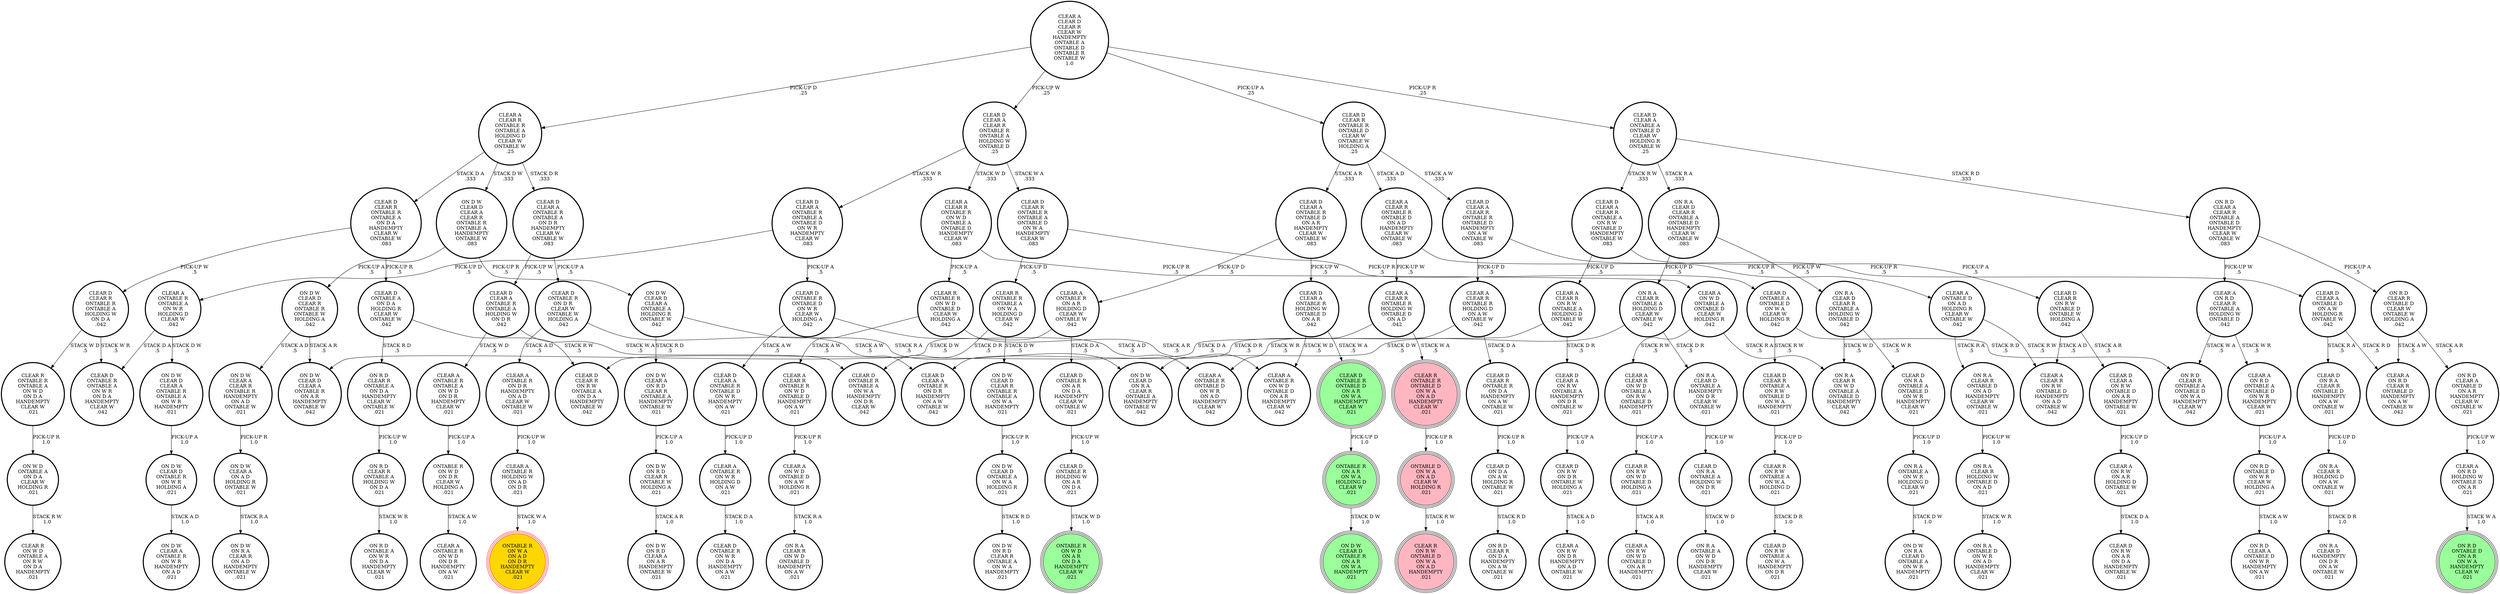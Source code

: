 digraph {
"CLEAR R\nONTABLE R\nONTABLE A\nON W D\nON D A\nHANDEMPTY\nCLEAR W\n.021\n" -> "ON W D\nONTABLE A\nON D A\nCLEAR W\nHOLDING R\n.021\n"[label="PICK-UP R\n1.0\n"];
"CLEAR D\nONTABLE A\nON D A\nHOLDING R\nCLEAR W\nONTABLE W\n.042\n" -> "CLEAR D\nCLEAR R\nON R W\nONTABLE A\nON D A\nHANDEMPTY\nONTABLE W\n.042\n"[label="STACK R W\n.5\n"];
"CLEAR D\nONTABLE A\nON D A\nHOLDING R\nCLEAR W\nONTABLE W\n.042\n" -> "ON R D\nCLEAR R\nONTABLE A\nON D A\nHANDEMPTY\nCLEAR W\nONTABLE W\n.021\n"[label="STACK R D\n.5\n"];
"CLEAR D\nCLEAR A\nONTABLE R\nONTABLE A\nONTABLE D\nON W R\nHANDEMPTY\nCLEAR W\n.083\n" -> "CLEAR A\nONTABLE R\nONTABLE A\nON W R\nHOLDING D\nCLEAR W\n.042\n"[label="PICK-UP D\n.5\n"];
"CLEAR D\nCLEAR A\nONTABLE R\nONTABLE A\nONTABLE D\nON W R\nHANDEMPTY\nCLEAR W\n.083\n" -> "CLEAR D\nONTABLE R\nONTABLE D\nON W R\nCLEAR W\nHOLDING A\n.042\n"[label="PICK-UP A\n.5\n"];
"ON D W\nCLEAR D\nCLEAR R\nONTABLE R\nONTABLE A\nON W A\nHANDEMPTY\n.021\n" -> "ON D W\nCLEAR D\nONTABLE A\nON W A\nHOLDING R\n.021\n"[label="PICK-UP R\n1.0\n"];
"CLEAR D\nONTABLE R\nONTABLE D\nON W R\nCLEAR W\nHOLDING A\n.042\n" -> "CLEAR D\nCLEAR A\nONTABLE R\nONTABLE D\nON W R\nHANDEMPTY\nON A W\n.021\n"[label="STACK A W\n.5\n"];
"CLEAR D\nONTABLE R\nONTABLE D\nON W R\nCLEAR W\nHOLDING A\n.042\n" -> "CLEAR A\nONTABLE R\nONTABLE D\nON W R\nON A D\nHANDEMPTY\nCLEAR W\n.042\n"[label="STACK A D\n.5\n"];
"CLEAR D\nCLEAR R\nONTABLE R\nONTABLE A\nHOLDING W\nON D A\n.042\n" -> "CLEAR R\nONTABLE R\nONTABLE A\nON W D\nON D A\nHANDEMPTY\nCLEAR W\n.021\n"[label="STACK W D\n.5\n"];
"CLEAR D\nCLEAR R\nONTABLE R\nONTABLE A\nHOLDING W\nON D A\n.042\n" -> "CLEAR D\nONTABLE R\nONTABLE A\nON W R\nON D A\nHANDEMPTY\nCLEAR W\n.042\n"[label="STACK W R\n.5\n"];
"ON R A\nCLEAR R\nONTABLE D\nON A D\nHANDEMPTY\nCLEAR W\nONTABLE W\n.021\n" -> "ON R A\nCLEAR R\nHOLDING W\nONTABLE D\nON A D\n.021\n"[label="PICK-UP W\n1.0\n"];
"CLEAR D\nCLEAR R\nON R W\nONTABLE D\nONTABLE W\nHOLDING A\n.042\n" -> "CLEAR D\nCLEAR A\nON R W\nONTABLE D\nON A R\nHANDEMPTY\nONTABLE W\n.021\n"[label="STACK A R\n.5\n"];
"CLEAR D\nCLEAR R\nON R W\nONTABLE D\nONTABLE W\nHOLDING A\n.042\n" -> "CLEAR A\nCLEAR R\nON R W\nONTABLE D\nHANDEMPTY\nON A D\nONTABLE W\n.042\n"[label="STACK A D\n.5\n"];
"CLEAR D\nON R A\nONTABLE A\nHOLDING W\nON D R\n.021\n" -> "ON R A\nONTABLE A\nON W D\nON D R\nHANDEMPTY\nCLEAR W\n.021\n"[label="STACK W D\n1.0\n"];
"CLEAR A\nON R W\nON A R\nHOLDING D\nONTABLE W\n.021\n" -> "CLEAR D\nON R W\nON A R\nON D A\nHANDEMPTY\nONTABLE W\n.021\n"[label="STACK D A\n1.0\n"];
"ON R D\nCLEAR A\nCLEAR R\nONTABLE A\nONTABLE D\nHANDEMPTY\nCLEAR W\nONTABLE W\n.083\n" -> "CLEAR A\nON R D\nCLEAR R\nONTABLE A\nHOLDING W\nONTABLE D\n.042\n"[label="PICK-UP W\n.5\n"];
"ON R D\nCLEAR A\nCLEAR R\nONTABLE A\nONTABLE D\nHANDEMPTY\nCLEAR W\nONTABLE W\n.083\n" -> "ON R D\nCLEAR R\nONTABLE D\nCLEAR W\nONTABLE W\nHOLDING A\n.042\n"[label="PICK-UP A\n.5\n"];
"ON D W\nCLEAR D\nONTABLE A\nON W A\nHOLDING R\n.021\n" -> "ON D W\nON R D\nCLEAR R\nONTABLE A\nON W A\nHANDEMPTY\n.021\n"[label="STACK R D\n1.0\n"];
"CLEAR D\nCLEAR A\nCLEAR R\nONTABLE R\nONTABLE A\nHOLDING W\nONTABLE D\n.25\n" -> "CLEAR A\nCLEAR R\nONTABLE R\nON W D\nONTABLE A\nONTABLE D\nHANDEMPTY\nCLEAR W\n.083\n"[label="STACK W D\n.333\n"];
"CLEAR D\nCLEAR A\nCLEAR R\nONTABLE R\nONTABLE A\nHOLDING W\nONTABLE D\n.25\n" -> "CLEAR D\nCLEAR R\nONTABLE R\nONTABLE A\nONTABLE D\nON W A\nHANDEMPTY\nCLEAR W\n.083\n"[label="STACK W A\n.333\n"];
"CLEAR D\nCLEAR A\nCLEAR R\nONTABLE R\nONTABLE A\nHOLDING W\nONTABLE D\n.25\n" -> "CLEAR D\nCLEAR A\nONTABLE R\nONTABLE A\nONTABLE D\nON W R\nHANDEMPTY\nCLEAR W\n.083\n"[label="STACK W R\n.333\n"];
"CLEAR D\nONTABLE R\nON D R\nCLEAR W\nONTABLE W\nHOLDING A\n.042\n" -> "CLEAR D\nCLEAR A\nONTABLE R\nON D R\nHANDEMPTY\nON A W\nONTABLE W\n.042\n"[label="STACK A W\n.5\n"];
"CLEAR D\nONTABLE R\nON D R\nCLEAR W\nONTABLE W\nHOLDING A\n.042\n" -> "CLEAR A\nONTABLE R\nON D R\nHANDEMPTY\nON A D\nCLEAR W\nONTABLE W\n.021\n"[label="STACK A D\n.5\n"];
"CLEAR D\nCLEAR A\nON R W\nONTABLE A\nHANDEMPTY\nON D R\nONTABLE W\n.021\n" -> "CLEAR D\nON R W\nON D R\nONTABLE W\nHOLDING A\n.021\n"[label="PICK-UP A\n1.0\n"];
"CLEAR A\nCLEAR D\nCLEAR R\nCLEAR W\nHANDEMPTY\nONTABLE A\nONTABLE D\nONTABLE R\nONTABLE W\n1.0\n" -> "CLEAR A\nCLEAR R\nONTABLE R\nONTABLE A\nHOLDING D\nCLEAR W\nONTABLE W\n.25\n"[label="PICK-UP D\n.25\n"];
"CLEAR A\nCLEAR D\nCLEAR R\nCLEAR W\nHANDEMPTY\nONTABLE A\nONTABLE D\nONTABLE R\nONTABLE W\n1.0\n" -> "CLEAR D\nCLEAR A\nONTABLE A\nONTABLE D\nCLEAR W\nHOLDING R\nONTABLE W\n.25\n"[label="PICK-UP R\n.25\n"];
"CLEAR A\nCLEAR D\nCLEAR R\nCLEAR W\nHANDEMPTY\nONTABLE A\nONTABLE D\nONTABLE R\nONTABLE W\n1.0\n" -> "CLEAR D\nCLEAR R\nONTABLE R\nONTABLE D\nCLEAR W\nONTABLE W\nHOLDING A\n.25\n"[label="PICK-UP A\n.25\n"];
"CLEAR A\nCLEAR D\nCLEAR R\nCLEAR W\nHANDEMPTY\nONTABLE A\nONTABLE D\nONTABLE R\nONTABLE W\n1.0\n" -> "CLEAR D\nCLEAR A\nCLEAR R\nONTABLE R\nONTABLE A\nHOLDING W\nONTABLE D\n.25\n"[label="PICK-UP W\n.25\n"];
"CLEAR D\nCLEAR A\nONTABLE R\nONTABLE A\nON D R\nHANDEMPTY\nCLEAR W\nONTABLE W\n.083\n" -> "CLEAR D\nONTABLE R\nON D R\nCLEAR W\nONTABLE W\nHOLDING A\n.042\n"[label="PICK-UP A\n.5\n"];
"CLEAR D\nCLEAR A\nONTABLE R\nONTABLE A\nON D R\nHANDEMPTY\nCLEAR W\nONTABLE W\n.083\n" -> "CLEAR D\nCLEAR A\nONTABLE R\nONTABLE A\nHOLDING W\nON D R\n.042\n"[label="PICK-UP W\n.5\n"];
"ON D W\nCLEAR D\nCLEAR A\nONTABLE A\nHOLDING R\nONTABLE W\n.042\n" -> "ON D W\nCLEAR D\nON R A\nCLEAR R\nONTABLE A\nHANDEMPTY\nONTABLE W\n.042\n"[label="STACK R A\n.5\n"];
"ON D W\nCLEAR D\nCLEAR A\nONTABLE A\nHOLDING R\nONTABLE W\n.042\n" -> "ON D W\nCLEAR A\nON R D\nCLEAR R\nONTABLE A\nHANDEMPTY\nONTABLE W\n.021\n"[label="STACK R D\n.5\n"];
"CLEAR A\nONTABLE R\nON W R\nHOLDING D\nON A W\n.021\n" -> "CLEAR D\nONTABLE R\nON W R\nON D A\nHANDEMPTY\nON A W\n.021\n"[label="STACK D A\n1.0\n"];
"CLEAR D\nONTABLE R\nHOLDING W\nON A R\nON D A\n.021\n" -> "ONTABLE R\nON W D\nON A R\nON D A\nHANDEMPTY\nCLEAR W\n.021\n"[label="STACK W D\n1.0\n"];
"CLEAR A\nONTABLE D\nON A D\nHOLDING R\nCLEAR W\nONTABLE W\n.042\n" -> "ON R A\nCLEAR R\nONTABLE D\nON A D\nHANDEMPTY\nCLEAR W\nONTABLE W\n.021\n"[label="STACK R A\n.5\n"];
"CLEAR A\nONTABLE D\nON A D\nHOLDING R\nCLEAR W\nONTABLE W\n.042\n" -> "CLEAR A\nCLEAR R\nON R W\nONTABLE D\nHANDEMPTY\nON A D\nONTABLE W\n.042\n"[label="STACK R W\n.5\n"];
"CLEAR A\nONTABLE R\nHOLDING W\nON A D\nON D R\n.021\n" -> "ONTABLE R\nON W A\nON A D\nON D R\nHANDEMPTY\nCLEAR W\n.021\n"[label="STACK W A\n1.0\n"];
"CLEAR A\nON R D\nCLEAR R\nONTABLE A\nHOLDING W\nONTABLE D\n.042\n" -> "ON R D\nCLEAR R\nONTABLE A\nONTABLE D\nON W A\nHANDEMPTY\nCLEAR W\n.042\n"[label="STACK W A\n.5\n"];
"CLEAR A\nON R D\nCLEAR R\nONTABLE A\nHOLDING W\nONTABLE D\n.042\n" -> "CLEAR A\nON R D\nONTABLE A\nONTABLE D\nON W R\nHANDEMPTY\nCLEAR W\n.021\n"[label="STACK W R\n.5\n"];
"CLEAR A\nON R D\nHOLDING W\nONTABLE D\nON A R\n.021\n" -> "ON R D\nONTABLE D\nON A R\nON W A\nHANDEMPTY\nCLEAR W\n.021\n"[label="STACK W A\n1.0\n"];
"CLEAR R\nONTABLE R\nONTABLE D\nON W A\nON A D\nHANDEMPTY\nCLEAR W\n.021\n" -> "ONTABLE D\nON W A\nON A D\nCLEAR W\nHOLDING R\n.021\n"[label="PICK-UP R\n1.0\n"];
"ON D W\nCLEAR A\nCLEAR R\nONTABLE R\nHANDEMPTY\nON A D\nONTABLE W\n.021\n" -> "ON D W\nCLEAR A\nON A D\nHOLDING R\nONTABLE W\n.021\n"[label="PICK-UP R\n1.0\n"];
"CLEAR D\nONTABLE R\nONTABLE D\nON A R\nON W A\nHANDEMPTY\nCLEAR W\n.021\n" -> "ONTABLE R\nON A R\nON W A\nHOLDING D\nCLEAR W\n.021\n"[label="PICK-UP D\n1.0\n"];
"CLEAR R\nON R W\nONTABLE A\nON W A\nHOLDING D\n.021\n" -> "CLEAR D\nON R W\nONTABLE A\nON W A\nHANDEMPTY\nON D R\n.021\n"[label="STACK D R\n1.0\n"];
"CLEAR D\nON R W\nON D R\nONTABLE W\nHOLDING A\n.021\n" -> "CLEAR A\nON R W\nON D R\nHANDEMPTY\nON A D\nONTABLE W\n.021\n"[label="STACK A D\n1.0\n"];
"ON R A\nONTABLE A\nON W R\nHOLDING D\nCLEAR W\n.021\n" -> "ON D W\nON R A\nCLEAR D\nONTABLE A\nON W R\nHANDEMPTY\n.021\n"[label="STACK D W\n1.0\n"];
"ON R D\nCLEAR A\nONTABLE D\nON A R\nHANDEMPTY\nCLEAR W\nONTABLE W\n.021\n" -> "CLEAR A\nON R D\nHOLDING W\nONTABLE D\nON A R\n.021\n"[label="PICK-UP W\n1.0\n"];
"CLEAR A\nCLEAR R\nON R W\nONTABLE A\nHOLDING D\nONTABLE W\n.042\n" -> "CLEAR D\nCLEAR R\nON R W\nONTABLE A\nON D A\nHANDEMPTY\nONTABLE W\n.042\n"[label="STACK D A\n.5\n"];
"CLEAR A\nCLEAR R\nON R W\nONTABLE A\nHOLDING D\nONTABLE W\n.042\n" -> "CLEAR D\nCLEAR A\nON R W\nONTABLE A\nHANDEMPTY\nON D R\nONTABLE W\n.021\n"[label="STACK D R\n.5\n"];
"CLEAR A\nCLEAR R\nONTABLE R\nONTABLE A\nHOLDING D\nCLEAR W\nONTABLE W\n.25\n" -> "CLEAR D\nCLEAR R\nONTABLE R\nONTABLE A\nON D A\nHANDEMPTY\nCLEAR W\nONTABLE W\n.083\n"[label="STACK D A\n.333\n"];
"CLEAR A\nCLEAR R\nONTABLE R\nONTABLE A\nHOLDING D\nCLEAR W\nONTABLE W\n.25\n" -> "CLEAR D\nCLEAR A\nONTABLE R\nONTABLE A\nON D R\nHANDEMPTY\nCLEAR W\nONTABLE W\n.083\n"[label="STACK D R\n.333\n"];
"CLEAR A\nCLEAR R\nONTABLE R\nONTABLE A\nHOLDING D\nCLEAR W\nONTABLE W\n.25\n" -> "ON D W\nCLEAR D\nCLEAR A\nCLEAR R\nONTABLE R\nONTABLE A\nHANDEMPTY\nONTABLE W\n.083\n"[label="STACK D W\n.333\n"];
"CLEAR A\nCLEAR R\nON W D\nONTABLE A\nON R W\nONTABLE D\nHANDEMPTY\n.021\n" -> "CLEAR R\nON R W\nON W D\nONTABLE D\nHOLDING A\n.021\n"[label="PICK-UP A\n1.0\n"];
"CLEAR D\nCLEAR R\nONTABLE A\nON R W\nONTABLE D\nON W A\nHANDEMPTY\n.021\n" -> "CLEAR R\nON R W\nONTABLE A\nON W A\nHOLDING D\n.021\n"[label="PICK-UP D\n1.0\n"];
"CLEAR D\nCLEAR A\nONTABLE D\nON A W\nHOLDING R\nONTABLE W\n.042\n" -> "CLEAR D\nON R A\nCLEAR R\nONTABLE D\nHANDEMPTY\nON A W\nONTABLE W\n.021\n"[label="STACK R A\n.5\n"];
"CLEAR D\nCLEAR A\nONTABLE D\nON A W\nHOLDING R\nONTABLE W\n.042\n" -> "CLEAR A\nON R D\nCLEAR R\nONTABLE D\nHANDEMPTY\nON A W\nONTABLE W\n.042\n"[label="STACK R D\n.5\n"];
"ON R A\nCLEAR R\nHOLDING D\nON A W\nONTABLE W\n.021\n" -> "ON R A\nCLEAR D\nHANDEMPTY\nON D R\nON A W\nONTABLE W\n.021\n"[label="STACK D R\n1.0\n"];
"ON R D\nONTABLE D\nON W R\nCLEAR W\nHOLDING A\n.021\n" -> "ON R D\nCLEAR A\nONTABLE D\nON W R\nHANDEMPTY\nON A W\n.021\n"[label="STACK A W\n1.0\n"];
"CLEAR D\nCLEAR A\nONTABLE A\nONTABLE D\nCLEAR W\nHOLDING R\nONTABLE W\n.25\n" -> "ON R D\nCLEAR A\nCLEAR R\nONTABLE A\nONTABLE D\nHANDEMPTY\nCLEAR W\nONTABLE W\n.083\n"[label="STACK R D\n.333\n"];
"CLEAR D\nCLEAR A\nONTABLE A\nONTABLE D\nCLEAR W\nHOLDING R\nONTABLE W\n.25\n" -> "CLEAR D\nCLEAR A\nCLEAR R\nONTABLE A\nON R W\nONTABLE D\nHANDEMPTY\nONTABLE W\n.083\n"[label="STACK R W\n.333\n"];
"CLEAR D\nCLEAR A\nONTABLE A\nONTABLE D\nCLEAR W\nHOLDING R\nONTABLE W\n.25\n" -> "ON R A\nCLEAR D\nCLEAR R\nONTABLE A\nONTABLE D\nHANDEMPTY\nCLEAR W\nONTABLE W\n.083\n"[label="STACK R A\n.333\n"];
"CLEAR D\nCLEAR A\nONTABLE R\nHOLDING W\nONTABLE D\nON A R\n.042\n" -> "CLEAR A\nONTABLE R\nON W D\nONTABLE D\nON A R\nHANDEMPTY\nCLEAR W\n.042\n"[label="STACK W D\n.5\n"];
"CLEAR D\nCLEAR A\nONTABLE R\nHOLDING W\nONTABLE D\nON A R\n.042\n" -> "CLEAR D\nONTABLE R\nONTABLE D\nON A R\nON W A\nHANDEMPTY\nCLEAR W\n.021\n"[label="STACK W A\n.5\n"];
"CLEAR D\nCLEAR A\nCLEAR R\nONTABLE A\nON R W\nONTABLE D\nHANDEMPTY\nONTABLE W\n.083\n" -> "CLEAR A\nCLEAR R\nON R W\nONTABLE A\nHOLDING D\nONTABLE W\n.042\n"[label="PICK-UP D\n.5\n"];
"CLEAR D\nCLEAR A\nCLEAR R\nONTABLE A\nON R W\nONTABLE D\nHANDEMPTY\nONTABLE W\n.083\n" -> "CLEAR D\nCLEAR R\nON R W\nONTABLE D\nONTABLE W\nHOLDING A\n.042\n"[label="PICK-UP A\n.5\n"];
"CLEAR D\nCLEAR R\nONTABLE R\nONTABLE A\nON D A\nHANDEMPTY\nCLEAR W\nONTABLE W\n.083\n" -> "CLEAR D\nCLEAR R\nONTABLE R\nONTABLE A\nHOLDING W\nON D A\n.042\n"[label="PICK-UP W\n.5\n"];
"CLEAR D\nCLEAR R\nONTABLE R\nONTABLE A\nON D A\nHANDEMPTY\nCLEAR W\nONTABLE W\n.083\n" -> "CLEAR D\nONTABLE A\nON D A\nHOLDING R\nCLEAR W\nONTABLE W\n.042\n"[label="PICK-UP R\n.5\n"];
"ON D W\nCLEAR D\nONTABLE R\nON W R\nHOLDING A\n.021\n" -> "ON D W\nCLEAR A\nONTABLE R\nON W R\nHANDEMPTY\nON A D\n.021\n"[label="STACK A D\n1.0\n"];
"ON R A\nCLEAR D\nONTABLE A\nHANDEMPTY\nON D R\nCLEAR W\nONTABLE W\n.021\n" -> "CLEAR D\nON R A\nONTABLE A\nHOLDING W\nON D R\n.021\n"[label="PICK-UP W\n1.0\n"];
"CLEAR A\nCLEAR R\nONTABLE R\nON W D\nONTABLE D\nHANDEMPTY\nON A W\n.021\n" -> "CLEAR A\nON W D\nONTABLE D\nON A W\nHOLDING R\n.021\n"[label="PICK-UP R\n1.0\n"];
"ONTABLE R\nON W D\nON D R\nCLEAR W\nHOLDING A\n.021\n" -> "CLEAR A\nONTABLE R\nON W D\nON D R\nHANDEMPTY\nON A W\n.021\n"[label="STACK A W\n1.0\n"];
"CLEAR A\nONTABLE R\nONTABLE A\nON W R\nHOLDING D\nCLEAR W\n.042\n" -> "ON D W\nCLEAR D\nCLEAR A\nONTABLE R\nONTABLE A\nON W R\nHANDEMPTY\n.021\n"[label="STACK D W\n.5\n"];
"CLEAR A\nONTABLE R\nONTABLE A\nON W R\nHOLDING D\nCLEAR W\n.042\n" -> "CLEAR D\nONTABLE R\nONTABLE A\nON W R\nON D A\nHANDEMPTY\nCLEAR W\n.042\n"[label="STACK D A\n.5\n"];
"CLEAR R\nONTABLE R\nON W D\nONTABLE D\nCLEAR W\nHOLDING A\n.042\n" -> "CLEAR A\nONTABLE R\nON W D\nONTABLE D\nON A R\nHANDEMPTY\nCLEAR W\n.042\n"[label="STACK A R\n.5\n"];
"CLEAR R\nONTABLE R\nON W D\nONTABLE D\nCLEAR W\nHOLDING A\n.042\n" -> "CLEAR A\nCLEAR R\nONTABLE R\nON W D\nONTABLE D\nHANDEMPTY\nON A W\n.021\n"[label="STACK A W\n.5\n"];
"CLEAR A\nON R D\nONTABLE A\nONTABLE D\nON W R\nHANDEMPTY\nCLEAR W\n.021\n" -> "ON R D\nONTABLE D\nON W R\nCLEAR W\nHOLDING A\n.021\n"[label="PICK-UP A\n1.0\n"];
"ON R A\nCLEAR R\nONTABLE A\nHOLDING D\nCLEAR W\nONTABLE W\n.042\n" -> "ON D W\nCLEAR D\nON R A\nCLEAR R\nONTABLE A\nHANDEMPTY\nONTABLE W\n.042\n"[label="STACK D W\n.5\n"];
"ON R A\nCLEAR R\nONTABLE A\nHOLDING D\nCLEAR W\nONTABLE W\n.042\n" -> "ON R A\nCLEAR D\nONTABLE A\nHANDEMPTY\nON D R\nCLEAR W\nONTABLE W\n.021\n"[label="STACK D R\n.5\n"];
"ON D W\nCLEAR D\nCLEAR A\nCLEAR R\nONTABLE R\nONTABLE A\nHANDEMPTY\nONTABLE W\n.083\n" -> "ON D W\nCLEAR D\nCLEAR A\nONTABLE A\nHOLDING R\nONTABLE W\n.042\n"[label="PICK-UP R\n.5\n"];
"ON D W\nCLEAR D\nCLEAR A\nCLEAR R\nONTABLE R\nONTABLE A\nHANDEMPTY\nONTABLE W\n.083\n" -> "ON D W\nCLEAR D\nCLEAR R\nONTABLE R\nONTABLE W\nHOLDING A\n.042\n"[label="PICK-UP A\n.5\n"];
"CLEAR D\nCLEAR R\nONTABLE R\nON D A\nHANDEMPTY\nON A W\nONTABLE W\n.021\n" -> "CLEAR D\nON D A\nON A W\nHOLDING R\nONTABLE W\n.021\n"[label="PICK-UP R\n1.0\n"];
"CLEAR A\nON W D\nONTABLE D\nON A W\nHOLDING R\n.021\n" -> "ON R A\nCLEAR R\nON W D\nONTABLE D\nHANDEMPTY\nON A W\n.021\n"[label="STACK R A\n1.0\n"];
"CLEAR D\nON R A\nONTABLE A\nONTABLE D\nON W R\nHANDEMPTY\nCLEAR W\n.021\n" -> "ON R A\nONTABLE A\nON W R\nHOLDING D\nCLEAR W\n.021\n"[label="PICK-UP D\n1.0\n"];
"ONTABLE R\nON A R\nON W A\nHOLDING D\nCLEAR W\n.021\n" -> "ON D W\nCLEAR D\nONTABLE R\nON A R\nON W A\nHANDEMPTY\n.021\n"[label="STACK D W\n1.0\n"];
"CLEAR D\nON R A\nCLEAR R\nONTABLE D\nHANDEMPTY\nON A W\nONTABLE W\n.021\n" -> "ON R A\nCLEAR R\nHOLDING D\nON A W\nONTABLE W\n.021\n"[label="PICK-UP D\n1.0\n"];
"CLEAR A\nONTABLE R\nON D R\nHANDEMPTY\nON A D\nCLEAR W\nONTABLE W\n.021\n" -> "CLEAR A\nONTABLE R\nHOLDING W\nON A D\nON D R\n.021\n"[label="PICK-UP W\n1.0\n"];
"CLEAR D\nCLEAR A\nONTABLE R\nONTABLE D\nON A R\nHANDEMPTY\nCLEAR W\nONTABLE W\n.083\n" -> "CLEAR D\nCLEAR A\nONTABLE R\nHOLDING W\nONTABLE D\nON A R\n.042\n"[label="PICK-UP W\n.5\n"];
"CLEAR D\nCLEAR A\nONTABLE R\nONTABLE D\nON A R\nHANDEMPTY\nCLEAR W\nONTABLE W\n.083\n" -> "CLEAR A\nONTABLE R\nON A R\nHOLDING D\nCLEAR W\nONTABLE W\n.042\n"[label="PICK-UP D\n.5\n"];
"CLEAR D\nCLEAR A\nONTABLE R\nONTABLE A\nHOLDING W\nON D R\n.042\n" -> "CLEAR D\nONTABLE R\nONTABLE A\nON W A\nHANDEMPTY\nON D R\nCLEAR W\n.042\n"[label="STACK W A\n.5\n"];
"CLEAR D\nCLEAR A\nONTABLE R\nONTABLE A\nHOLDING W\nON D R\n.042\n" -> "CLEAR A\nONTABLE R\nONTABLE A\nON W D\nON D R\nHANDEMPTY\nCLEAR W\n.021\n"[label="STACK W D\n.5\n"];
"ON R A\nCLEAR D\nCLEAR R\nONTABLE A\nHOLDING W\nONTABLE D\n.042\n" -> "ON R A\nCLEAR R\nON W D\nONTABLE A\nONTABLE D\nHANDEMPTY\nCLEAR W\n.042\n"[label="STACK W D\n.5\n"];
"ON R A\nCLEAR D\nCLEAR R\nONTABLE A\nHOLDING W\nONTABLE D\n.042\n" -> "CLEAR D\nON R A\nONTABLE A\nONTABLE D\nON W R\nHANDEMPTY\nCLEAR W\n.021\n"[label="STACK W R\n.5\n"];
"ON R A\nCLEAR R\nHOLDING W\nONTABLE D\nON A D\n.021\n" -> "ON R A\nONTABLE D\nON W R\nON A D\nHANDEMPTY\nCLEAR W\n.021\n"[label="STACK W R\n1.0\n"];
"CLEAR A\nCLEAR R\nONTABLE R\nON W D\nONTABLE A\nONTABLE D\nHANDEMPTY\nCLEAR W\n.083\n" -> "CLEAR A\nON W D\nONTABLE A\nONTABLE D\nCLEAR W\nHOLDING R\n.042\n"[label="PICK-UP R\n.5\n"];
"CLEAR A\nCLEAR R\nONTABLE R\nON W D\nONTABLE A\nONTABLE D\nHANDEMPTY\nCLEAR W\n.083\n" -> "CLEAR R\nONTABLE R\nON W D\nONTABLE D\nCLEAR W\nHOLDING A\n.042\n"[label="PICK-UP A\n.5\n"];
"CLEAR A\nON W D\nONTABLE A\nONTABLE D\nCLEAR W\nHOLDING R\n.042\n" -> "ON R A\nCLEAR R\nON W D\nONTABLE A\nONTABLE D\nHANDEMPTY\nCLEAR W\n.042\n"[label="STACK R A\n.5\n"];
"CLEAR A\nON W D\nONTABLE A\nONTABLE D\nCLEAR W\nHOLDING R\n.042\n" -> "CLEAR A\nCLEAR R\nON W D\nONTABLE A\nON R W\nONTABLE D\nHANDEMPTY\n.021\n"[label="STACK R W\n.5\n"];
"ON R A\nCLEAR D\nCLEAR R\nONTABLE A\nONTABLE D\nHANDEMPTY\nCLEAR W\nONTABLE W\n.083\n" -> "ON R A\nCLEAR D\nCLEAR R\nONTABLE A\nHOLDING W\nONTABLE D\n.042\n"[label="PICK-UP W\n.5\n"];
"ON R A\nCLEAR D\nCLEAR R\nONTABLE A\nONTABLE D\nHANDEMPTY\nCLEAR W\nONTABLE W\n.083\n" -> "ON R A\nCLEAR R\nONTABLE A\nHOLDING D\nCLEAR W\nONTABLE W\n.042\n"[label="PICK-UP D\n.5\n"];
"CLEAR D\nONTABLE R\nON A R\nON D A\nHANDEMPTY\nCLEAR W\nONTABLE W\n.021\n" -> "CLEAR D\nONTABLE R\nHOLDING W\nON A R\nON D A\n.021\n"[label="PICK-UP W\n1.0\n"];
"CLEAR D\nCLEAR A\nCLEAR R\nONTABLE R\nONTABLE D\nHANDEMPTY\nON A W\nONTABLE W\n.083\n" -> "CLEAR D\nCLEAR A\nONTABLE D\nON A W\nHOLDING R\nONTABLE W\n.042\n"[label="PICK-UP R\n.5\n"];
"CLEAR D\nCLEAR A\nCLEAR R\nONTABLE R\nONTABLE D\nHANDEMPTY\nON A W\nONTABLE W\n.083\n" -> "CLEAR A\nCLEAR R\nONTABLE R\nHOLDING D\nON A W\nONTABLE W\n.042\n"[label="PICK-UP D\n.5\n"];
"CLEAR D\nCLEAR R\nONTABLE R\nONTABLE A\nONTABLE D\nON W A\nHANDEMPTY\nCLEAR W\n.083\n" -> "CLEAR R\nONTABLE R\nONTABLE A\nON W A\nHOLDING D\nCLEAR W\n.042\n"[label="PICK-UP D\n.5\n"];
"CLEAR D\nCLEAR R\nONTABLE R\nONTABLE A\nONTABLE D\nON W A\nHANDEMPTY\nCLEAR W\n.083\n" -> "CLEAR D\nONTABLE A\nONTABLE D\nON W A\nCLEAR W\nHOLDING R\n.042\n"[label="PICK-UP R\n.5\n"];
"CLEAR R\nONTABLE R\nONTABLE A\nON W A\nHOLDING D\nCLEAR W\n.042\n" -> "CLEAR D\nONTABLE R\nONTABLE A\nON W A\nHANDEMPTY\nON D R\nCLEAR W\n.042\n"[label="STACK D R\n.5\n"];
"CLEAR R\nONTABLE R\nONTABLE A\nON W A\nHOLDING D\nCLEAR W\n.042\n" -> "ON D W\nCLEAR D\nCLEAR R\nONTABLE R\nONTABLE A\nON W A\nHANDEMPTY\n.021\n"[label="STACK D W\n.5\n"];
"CLEAR A\nONTABLE R\nONTABLE A\nON W D\nON D R\nHANDEMPTY\nCLEAR W\n.021\n" -> "ONTABLE R\nON W D\nON D R\nCLEAR W\nHOLDING A\n.021\n"[label="PICK-UP A\n1.0\n"];
"CLEAR D\nON D A\nON A W\nHOLDING R\nONTABLE W\n.021\n" -> "ON R D\nCLEAR R\nON D A\nHANDEMPTY\nON A W\nONTABLE W\n.021\n"[label="STACK R D\n1.0\n"];
"CLEAR D\nCLEAR A\nONTABLE R\nONTABLE D\nON W R\nHANDEMPTY\nON A W\n.021\n" -> "CLEAR A\nONTABLE R\nON W R\nHOLDING D\nON A W\n.021\n"[label="PICK-UP D\n1.0\n"];
"CLEAR D\nCLEAR A\nON R W\nONTABLE D\nON A R\nHANDEMPTY\nONTABLE W\n.021\n" -> "CLEAR A\nON R W\nON A R\nHOLDING D\nONTABLE W\n.021\n"[label="PICK-UP D\n1.0\n"];
"ON D W\nCLEAR D\nCLEAR A\nONTABLE R\nONTABLE A\nON W R\nHANDEMPTY\n.021\n" -> "ON D W\nCLEAR D\nONTABLE R\nON W R\nHOLDING A\n.021\n"[label="PICK-UP A\n1.0\n"];
"ON D W\nCLEAR D\nCLEAR R\nONTABLE R\nONTABLE W\nHOLDING A\n.042\n" -> "ON D W\nCLEAR D\nCLEAR A\nONTABLE R\nON A R\nHANDEMPTY\nONTABLE W\n.042\n"[label="STACK A R\n.5\n"];
"ON D W\nCLEAR D\nCLEAR R\nONTABLE R\nONTABLE W\nHOLDING A\n.042\n" -> "ON D W\nCLEAR A\nCLEAR R\nONTABLE R\nHANDEMPTY\nON A D\nONTABLE W\n.021\n"[label="STACK A D\n.5\n"];
"ON W D\nONTABLE A\nON D A\nCLEAR W\nHOLDING R\n.021\n" -> "CLEAR R\nON W D\nONTABLE A\nON R W\nON D A\nHANDEMPTY\n.021\n"[label="STACK R W\n1.0\n"];
"CLEAR A\nONTABLE R\nON A R\nHOLDING D\nCLEAR W\nONTABLE W\n.042\n" -> "ON D W\nCLEAR D\nCLEAR A\nONTABLE R\nON A R\nHANDEMPTY\nONTABLE W\n.042\n"[label="STACK D W\n.5\n"];
"CLEAR A\nONTABLE R\nON A R\nHOLDING D\nCLEAR W\nONTABLE W\n.042\n" -> "CLEAR D\nONTABLE R\nON A R\nON D A\nHANDEMPTY\nCLEAR W\nONTABLE W\n.021\n"[label="STACK D A\n.5\n"];
"ON R D\nCLEAR R\nONTABLE D\nCLEAR W\nONTABLE W\nHOLDING A\n.042\n" -> "CLEAR A\nON R D\nCLEAR R\nONTABLE D\nHANDEMPTY\nON A W\nONTABLE W\n.042\n"[label="STACK A W\n.5\n"];
"ON R D\nCLEAR R\nONTABLE D\nCLEAR W\nONTABLE W\nHOLDING A\n.042\n" -> "ON R D\nCLEAR A\nONTABLE D\nON A R\nHANDEMPTY\nCLEAR W\nONTABLE W\n.021\n"[label="STACK A R\n.5\n"];
"CLEAR R\nON R W\nON W D\nONTABLE D\nHOLDING A\n.021\n" -> "CLEAR A\nON R W\nON W D\nONTABLE D\nON A R\nHANDEMPTY\n.021\n"[label="STACK A R\n1.0\n"];
"ONTABLE D\nON W A\nON A D\nCLEAR W\nHOLDING R\n.021\n" -> "CLEAR R\nON R W\nONTABLE D\nON W A\nON A D\nHANDEMPTY\n.021\n"[label="STACK R W\n1.0\n"];
"ON R D\nCLEAR R\nONTABLE A\nON D A\nHANDEMPTY\nCLEAR W\nONTABLE W\n.021\n" -> "ON R D\nCLEAR R\nONTABLE A\nHOLDING W\nON D A\n.021\n"[label="PICK-UP W\n1.0\n"];
"CLEAR D\nCLEAR R\nONTABLE R\nONTABLE D\nCLEAR W\nONTABLE W\nHOLDING A\n.25\n" -> "CLEAR D\nCLEAR A\nONTABLE R\nONTABLE D\nON A R\nHANDEMPTY\nCLEAR W\nONTABLE W\n.083\n"[label="STACK A R\n.333\n"];
"CLEAR D\nCLEAR R\nONTABLE R\nONTABLE D\nCLEAR W\nONTABLE W\nHOLDING A\n.25\n" -> "CLEAR D\nCLEAR A\nCLEAR R\nONTABLE R\nONTABLE D\nHANDEMPTY\nON A W\nONTABLE W\n.083\n"[label="STACK A W\n.333\n"];
"CLEAR D\nCLEAR R\nONTABLE R\nONTABLE D\nCLEAR W\nONTABLE W\nHOLDING A\n.25\n" -> "CLEAR A\nCLEAR R\nONTABLE R\nONTABLE D\nON A D\nHANDEMPTY\nCLEAR W\nONTABLE W\n.083\n"[label="STACK A D\n.333\n"];
"ON R D\nCLEAR R\nONTABLE A\nHOLDING W\nON D A\n.021\n" -> "ON R D\nONTABLE A\nON W R\nON D A\nHANDEMPTY\nCLEAR W\n.021\n"[label="STACK W R\n1.0\n"];
"CLEAR D\nONTABLE A\nONTABLE D\nON W A\nCLEAR W\nHOLDING R\n.042\n" -> "ON R D\nCLEAR R\nONTABLE A\nONTABLE D\nON W A\nHANDEMPTY\nCLEAR W\n.042\n"[label="STACK R D\n.5\n"];
"CLEAR D\nONTABLE A\nONTABLE D\nON W A\nCLEAR W\nHOLDING R\n.042\n" -> "CLEAR D\nCLEAR R\nONTABLE A\nON R W\nONTABLE D\nON W A\nHANDEMPTY\n.021\n"[label="STACK R W\n.5\n"];
"CLEAR A\nCLEAR R\nONTABLE R\nONTABLE D\nON A D\nHANDEMPTY\nCLEAR W\nONTABLE W\n.083\n" -> "CLEAR A\nONTABLE D\nON A D\nHOLDING R\nCLEAR W\nONTABLE W\n.042\n"[label="PICK-UP R\n.5\n"];
"CLEAR A\nCLEAR R\nONTABLE R\nONTABLE D\nON A D\nHANDEMPTY\nCLEAR W\nONTABLE W\n.083\n" -> "CLEAR A\nCLEAR R\nONTABLE R\nHOLDING W\nONTABLE D\nON A D\n.042\n"[label="PICK-UP W\n.5\n"];
"CLEAR A\nCLEAR R\nONTABLE R\nHOLDING W\nONTABLE D\nON A D\n.042\n" -> "CLEAR R\nONTABLE R\nONTABLE D\nON W A\nON A D\nHANDEMPTY\nCLEAR W\n.021\n"[label="STACK W A\n.5\n"];
"CLEAR A\nCLEAR R\nONTABLE R\nHOLDING W\nONTABLE D\nON A D\n.042\n" -> "CLEAR A\nONTABLE R\nONTABLE D\nON W R\nON A D\nHANDEMPTY\nCLEAR W\n.042\n"[label="STACK W R\n.5\n"];
"CLEAR A\nCLEAR R\nONTABLE R\nHOLDING D\nON A W\nONTABLE W\n.042\n" -> "CLEAR D\nCLEAR R\nONTABLE R\nON D A\nHANDEMPTY\nON A W\nONTABLE W\n.021\n"[label="STACK D A\n.5\n"];
"CLEAR A\nCLEAR R\nONTABLE R\nHOLDING D\nON A W\nONTABLE W\n.042\n" -> "CLEAR D\nCLEAR A\nONTABLE R\nON D R\nHANDEMPTY\nON A W\nONTABLE W\n.042\n"[label="STACK D R\n.5\n"];
"ON D W\nCLEAR A\nON A D\nHOLDING R\nONTABLE W\n.021\n" -> "ON D W\nON R A\nCLEAR R\nON A D\nHANDEMPTY\nONTABLE W\n.021\n"[label="STACK R A\n1.0\n"];
"ON D W\nON R D\nCLEAR R\nONTABLE W\nHOLDING A\n.021\n" -> "ON D W\nON R D\nCLEAR A\nON A R\nHANDEMPTY\nONTABLE W\n.021\n"[label="STACK A R\n1.0\n"];
"ON D W\nCLEAR A\nON R D\nCLEAR R\nONTABLE A\nHANDEMPTY\nONTABLE W\n.021\n" -> "ON D W\nON R D\nCLEAR R\nONTABLE W\nHOLDING A\n.021\n"[label="PICK-UP A\n1.0\n"];
"ON R A\nONTABLE A\nON W D\nON D R\nHANDEMPTY\nCLEAR W\n.021\n" [shape=circle, penwidth=3];
"ON R A\nCLEAR R\nON W D\nONTABLE A\nONTABLE D\nHANDEMPTY\nCLEAR W\n.042\n" [shape=circle, penwidth=3];
"CLEAR A\nCLEAR R\nON R W\nONTABLE D\nHANDEMPTY\nON A D\nONTABLE W\n.042\n" [shape=circle, penwidth=3];
"CLEAR A\nONTABLE R\nON W D\nONTABLE D\nON A R\nHANDEMPTY\nCLEAR W\n.042\n" [shape=circle, penwidth=3];
"ON D W\nON R D\nCLEAR R\nONTABLE A\nON W A\nHANDEMPTY\n.021\n" [shape=circle, penwidth=3];
"ON D W\nON R D\nCLEAR A\nON A R\nHANDEMPTY\nONTABLE W\n.021\n" [shape=circle, penwidth=3];
"ON R D\nCLEAR R\nONTABLE A\nONTABLE D\nON W A\nHANDEMPTY\nCLEAR W\n.042\n" [shape=circle, penwidth=3];
"ON R D\nONTABLE A\nON W R\nON D A\nHANDEMPTY\nCLEAR W\n.021\n" [shape=circle, penwidth=3];
"CLEAR A\nON R D\nCLEAR R\nONTABLE D\nHANDEMPTY\nON A W\nONTABLE W\n.042\n" [shape=circle, penwidth=3];
"ON R D\nCLEAR R\nON D A\nHANDEMPTY\nON A W\nONTABLE W\n.021\n" [shape=circle, penwidth=3];
"CLEAR D\nONTABLE R\nONTABLE A\nON W A\nHANDEMPTY\nON D R\nCLEAR W\n.042\n" [shape=circle, penwidth=3];
"ON D W\nON R A\nCLEAR R\nON A D\nHANDEMPTY\nONTABLE W\n.021\n" [shape=circle, penwidth=3];
"CLEAR A\nONTABLE R\nONTABLE D\nON W R\nON A D\nHANDEMPTY\nCLEAR W\n.042\n" [shape=circle, penwidth=3];
"CLEAR D\nONTABLE R\nON W R\nON D A\nHANDEMPTY\nON A W\n.021\n" [shape=circle, penwidth=3];
"ONTABLE R\nON W A\nON A D\nON D R\nHANDEMPTY\nCLEAR W\n.021\n" [shape=circle, style=filled color=red, fillcolor=gold, peripheries=3];
"ON D W\nCLEAR D\nONTABLE R\nON A R\nON W A\nHANDEMPTY\n.021\n" [shape=circle, style=filled, fillcolor=palegreen1, peripheries=3];
"CLEAR R\nON R W\nONTABLE D\nON W A\nON A D\nHANDEMPTY\n.021\n" [shape=circle, style=filled, fillcolor=lightpink, peripheries=3];
"CLEAR D\nCLEAR A\nONTABLE R\nON D R\nHANDEMPTY\nON A W\nONTABLE W\n.042\n" [shape=circle, penwidth=3];
"ON R D\nCLEAR A\nONTABLE D\nON W R\nHANDEMPTY\nON A W\n.021\n" [shape=circle, penwidth=3];
"CLEAR D\nONTABLE R\nONTABLE A\nON W R\nON D A\nHANDEMPTY\nCLEAR W\n.042\n" [shape=circle, penwidth=3];
"CLEAR A\nON R W\nON D R\nHANDEMPTY\nON A D\nONTABLE W\n.021\n" [shape=circle, penwidth=3];
"ON R A\nCLEAR R\nON W D\nONTABLE D\nHANDEMPTY\nON A W\n.021\n" [shape=circle, penwidth=3];
"CLEAR R\nON W D\nONTABLE A\nON R W\nON D A\nHANDEMPTY\n.021\n" [shape=circle, penwidth=3];
"CLEAR D\nCLEAR R\nON R W\nONTABLE A\nON D A\nHANDEMPTY\nONTABLE W\n.042\n" [shape=circle, penwidth=3];
"ON D W\nCLEAR D\nON R A\nCLEAR R\nONTABLE A\nHANDEMPTY\nONTABLE W\n.042\n" [shape=circle, penwidth=3];
"ONTABLE R\nON W D\nON A R\nON D A\nHANDEMPTY\nCLEAR W\n.021\n" [shape=circle, style=filled, fillcolor=palegreen1, peripheries=3];
"ON R A\nONTABLE D\nON W R\nON A D\nHANDEMPTY\nCLEAR W\n.021\n" [shape=circle, penwidth=3];
"ON R A\nCLEAR D\nHANDEMPTY\nON D R\nON A W\nONTABLE W\n.021\n" [shape=circle, penwidth=3];
"ON D W\nON R A\nCLEAR D\nONTABLE A\nON W R\nHANDEMPTY\n.021\n" [shape=circle, penwidth=3];
"ON D W\nCLEAR D\nCLEAR A\nONTABLE R\nON A R\nHANDEMPTY\nONTABLE W\n.042\n" [shape=circle, penwidth=3];
"ON R D\nONTABLE D\nON A R\nON W A\nHANDEMPTY\nCLEAR W\n.021\n" [shape=circle, style=filled, fillcolor=palegreen1, peripheries=3];
"CLEAR D\nON R W\nON A R\nON D A\nHANDEMPTY\nONTABLE W\n.021\n" [shape=circle, penwidth=3];
"CLEAR D\nON R W\nONTABLE A\nON W A\nHANDEMPTY\nON D R\n.021\n" [shape=circle, penwidth=3];
"CLEAR A\nONTABLE R\nON W D\nON D R\nHANDEMPTY\nON A W\n.021\n" [shape=circle, penwidth=3];
"ON D W\nCLEAR A\nONTABLE R\nON W R\nHANDEMPTY\nON A D\n.021\n" [shape=circle, penwidth=3];
"CLEAR A\nON R W\nON W D\nONTABLE D\nON A R\nHANDEMPTY\n.021\n" [shape=circle, penwidth=3];
"ON R A\nONTABLE A\nON W D\nON D R\nHANDEMPTY\nCLEAR W\n.021\n" [shape=circle, penwidth=3];
"ON R A\nCLEAR R\nON W D\nONTABLE A\nONTABLE D\nHANDEMPTY\nCLEAR W\n.042\n" [shape=circle, penwidth=3];
"ONTABLE R\nON A R\nON W A\nHOLDING D\nCLEAR W\n.021\n" [shape=circle, style=filled, fillcolor=palegreen1, peripheries=3];
"CLEAR A\nON R D\nCLEAR R\nONTABLE A\nHOLDING W\nONTABLE D\n.042\n" [shape=circle, penwidth=3];
"CLEAR D\nCLEAR A\nONTABLE A\nONTABLE D\nCLEAR W\nHOLDING R\nONTABLE W\n.25\n" [shape=circle, penwidth=3];
"CLEAR D\nCLEAR A\nONTABLE D\nON A W\nHOLDING R\nONTABLE W\n.042\n" [shape=circle, penwidth=3];
"ON D W\nCLEAR D\nONTABLE R\nON W R\nHOLDING A\n.021\n" [shape=circle, penwidth=3];
"ONTABLE D\nON W A\nON A D\nCLEAR W\nHOLDING R\n.021\n" [shape=circle, style=filled, fillcolor=lightpink, peripheries=3];
"CLEAR A\nCLEAR R\nON R W\nONTABLE D\nHANDEMPTY\nON A D\nONTABLE W\n.042\n" [shape=circle, penwidth=3];
"CLEAR A\nONTABLE R\nON W D\nONTABLE D\nON A R\nHANDEMPTY\nCLEAR W\n.042\n" [shape=circle, penwidth=3];
"CLEAR D\nONTABLE R\nONTABLE D\nON A R\nON W A\nHANDEMPTY\nCLEAR W\n.021\n" [shape=circle, style=filled, fillcolor=palegreen1, peripheries=3];
"CLEAR D\nCLEAR R\nONTABLE R\nON D A\nHANDEMPTY\nON A W\nONTABLE W\n.021\n" [shape=circle, penwidth=3];
"ON D W\nON R D\nCLEAR R\nONTABLE A\nON W A\nHANDEMPTY\n.021\n" [shape=circle, penwidth=3];
"ON R D\nCLEAR R\nONTABLE A\nHOLDING W\nON D A\n.021\n" [shape=circle, penwidth=3];
"ON D W\nON R D\nCLEAR A\nON A R\nHANDEMPTY\nONTABLE W\n.021\n" [shape=circle, penwidth=3];
"CLEAR D\nCLEAR R\nONTABLE R\nONTABLE A\nON D A\nHANDEMPTY\nCLEAR W\nONTABLE W\n.083\n" [shape=circle, penwidth=3];
"ON R A\nCLEAR D\nCLEAR R\nONTABLE A\nONTABLE D\nHANDEMPTY\nCLEAR W\nONTABLE W\n.083\n" [shape=circle, penwidth=3];
"CLEAR A\nCLEAR R\nONTABLE R\nON W D\nONTABLE A\nONTABLE D\nHANDEMPTY\nCLEAR W\n.083\n" [shape=circle, penwidth=3];
"ON R D\nCLEAR R\nONTABLE A\nONTABLE D\nON W A\nHANDEMPTY\nCLEAR W\n.042\n" [shape=circle, penwidth=3];
"CLEAR D\nON R A\nCLEAR R\nONTABLE D\nHANDEMPTY\nON A W\nONTABLE W\n.021\n" [shape=circle, penwidth=3];
"ON R D\nONTABLE A\nON W R\nON D A\nHANDEMPTY\nCLEAR W\n.021\n" [shape=circle, penwidth=3];
"ON D W\nCLEAR D\nCLEAR R\nONTABLE R\nONTABLE W\nHOLDING A\n.042\n" [shape=circle, penwidth=3];
"CLEAR A\nON R D\nCLEAR R\nONTABLE D\nHANDEMPTY\nON A W\nONTABLE W\n.042\n" [shape=circle, penwidth=3];
"CLEAR D\nCLEAR A\nONTABLE R\nONTABLE A\nHOLDING W\nON D R\n.042\n" [shape=circle, penwidth=3];
"CLEAR A\nON R W\nON A R\nHOLDING D\nONTABLE W\n.021\n" [shape=circle, penwidth=3];
"CLEAR R\nONTABLE R\nON W D\nONTABLE D\nCLEAR W\nHOLDING A\n.042\n" [shape=circle, penwidth=3];
"ON R D\nCLEAR R\nON D A\nHANDEMPTY\nON A W\nONTABLE W\n.021\n" [shape=circle, penwidth=3];
"ON R A\nCLEAR R\nHOLDING D\nON A W\nONTABLE W\n.021\n" [shape=circle, penwidth=3];
"CLEAR A\nONTABLE R\nONTABLE A\nON W R\nHOLDING D\nCLEAR W\n.042\n" [shape=circle, penwidth=3];
"CLEAR A\nON R D\nHOLDING W\nONTABLE D\nON A R\n.021\n" [shape=circle, penwidth=3];
"ON W D\nONTABLE A\nON D A\nCLEAR W\nHOLDING R\n.021\n" [shape=circle, penwidth=3];
"CLEAR A\nCLEAR R\nON W D\nONTABLE A\nON R W\nONTABLE D\nHANDEMPTY\n.021\n" [shape=circle, penwidth=3];
"CLEAR D\nCLEAR R\nONTABLE A\nON R W\nONTABLE D\nON W A\nHANDEMPTY\n.021\n" [shape=circle, penwidth=3];
"ON R D\nCLEAR R\nONTABLE D\nCLEAR W\nONTABLE W\nHOLDING A\n.042\n" [shape=circle, penwidth=3];
"ON R A\nCLEAR R\nHOLDING W\nONTABLE D\nON A D\n.021\n" [shape=circle, penwidth=3];
"CLEAR A\nONTABLE R\nON D R\nHANDEMPTY\nON A D\nCLEAR W\nONTABLE W\n.021\n" [shape=circle, penwidth=3];
"CLEAR D\nONTABLE R\nONTABLE A\nON W A\nHANDEMPTY\nON D R\nCLEAR W\n.042\n" [shape=circle, penwidth=3];
"CLEAR R\nONTABLE R\nONTABLE A\nON W D\nON D A\nHANDEMPTY\nCLEAR W\n.021\n" [shape=circle, penwidth=3];
"CLEAR A\nONTABLE R\nONTABLE A\nON W D\nON D R\nHANDEMPTY\nCLEAR W\n.021\n" [shape=circle, penwidth=3];
"CLEAR D\nCLEAR R\nONTABLE R\nONTABLE A\nONTABLE D\nON W A\nHANDEMPTY\nCLEAR W\n.083\n" [shape=circle, penwidth=3];
"CLEAR A\nCLEAR R\nON R W\nONTABLE A\nHOLDING D\nONTABLE W\n.042\n" [shape=circle, penwidth=3];
"CLEAR D\nCLEAR A\nONTABLE R\nONTABLE D\nON A R\nHANDEMPTY\nCLEAR W\nONTABLE W\n.083\n" [shape=circle, penwidth=3];
"CLEAR D\nCLEAR A\nONTABLE R\nONTABLE D\nON W R\nHANDEMPTY\nON A W\n.021\n" [shape=circle, penwidth=3];
"ON D W\nON R A\nCLEAR R\nON A D\nHANDEMPTY\nONTABLE W\n.021\n" [shape=circle, penwidth=3];
"ON R D\nONTABLE D\nON W R\nCLEAR W\nHOLDING A\n.021\n" [shape=circle, penwidth=3];
"CLEAR D\nONTABLE A\nON D A\nHOLDING R\nCLEAR W\nONTABLE W\n.042\n" [shape=circle, penwidth=3];
"CLEAR A\nON W D\nONTABLE D\nON A W\nHOLDING R\n.021\n" [shape=circle, penwidth=3];
"CLEAR A\nONTABLE R\nONTABLE D\nON W R\nON A D\nHANDEMPTY\nCLEAR W\n.042\n" [shape=circle, penwidth=3];
"ON D W\nCLEAR D\nCLEAR A\nONTABLE R\nONTABLE A\nON W R\nHANDEMPTY\n.021\n" [shape=circle, penwidth=3];
"CLEAR D\nONTABLE R\nON W R\nON D A\nHANDEMPTY\nON A W\n.021\n" [shape=circle, penwidth=3];
"ONTABLE R\nON W A\nON A D\nON D R\nHANDEMPTY\nCLEAR W\n.021\n" [shape=circle, style=filled color=red, fillcolor=gold, peripheries=3];
"CLEAR D\nCLEAR A\nONTABLE R\nONTABLE A\nON D R\nHANDEMPTY\nCLEAR W\nONTABLE W\n.083\n" [shape=circle, penwidth=3];
"CLEAR A\nONTABLE R\nON A R\nHOLDING D\nCLEAR W\nONTABLE W\n.042\n" [shape=circle, penwidth=3];
"CLEAR A\nCLEAR D\nCLEAR R\nCLEAR W\nHANDEMPTY\nONTABLE A\nONTABLE D\nONTABLE R\nONTABLE W\n1.0\n" [shape=circle, penwidth=3];
"CLEAR A\nONTABLE D\nON A D\nHOLDING R\nCLEAR W\nONTABLE W\n.042\n" [shape=circle, penwidth=3];
"CLEAR D\nCLEAR A\nCLEAR R\nONTABLE R\nONTABLE A\nHOLDING W\nONTABLE D\n.25\n" [shape=circle, penwidth=3];
"ON D W\nCLEAR D\nONTABLE R\nON A R\nON W A\nHANDEMPTY\n.021\n" [shape=circle, style=filled, fillcolor=palegreen1, peripheries=3];
"ON R A\nCLEAR D\nCLEAR R\nONTABLE A\nHOLDING W\nONTABLE D\n.042\n" [shape=circle, penwidth=3];
"CLEAR R\nON R W\nONTABLE D\nON W A\nON A D\nHANDEMPTY\n.021\n" [shape=circle, style=filled, fillcolor=lightpink, peripheries=3];
"CLEAR D\nCLEAR A\nONTABLE R\nHOLDING W\nONTABLE D\nON A R\n.042\n" [shape=circle, penwidth=3];
"CLEAR D\nCLEAR A\nONTABLE R\nON D R\nHANDEMPTY\nON A W\nONTABLE W\n.042\n" [shape=circle, penwidth=3];
"CLEAR D\nCLEAR A\nONTABLE R\nONTABLE A\nONTABLE D\nON W R\nHANDEMPTY\nCLEAR W\n.083\n" [shape=circle, penwidth=3];
"ON R D\nCLEAR A\nONTABLE D\nON W R\nHANDEMPTY\nON A W\n.021\n" [shape=circle, penwidth=3];
"CLEAR D\nCLEAR A\nON R W\nONTABLE D\nON A R\nHANDEMPTY\nONTABLE W\n.021\n" [shape=circle, penwidth=3];
"CLEAR D\nONTABLE R\nONTABLE A\nON W R\nON D A\nHANDEMPTY\nCLEAR W\n.042\n" [shape=circle, penwidth=3];
"CLEAR R\nON R W\nON W D\nONTABLE D\nHOLDING A\n.021\n" [shape=circle, penwidth=3];
"CLEAR A\nON R W\nON D R\nHANDEMPTY\nON A D\nONTABLE W\n.021\n" [shape=circle, penwidth=3];
"CLEAR A\nCLEAR R\nONTABLE R\nONTABLE A\nHOLDING D\nCLEAR W\nONTABLE W\n.25\n" [shape=circle, penwidth=3];
"CLEAR R\nONTABLE R\nONTABLE A\nON W A\nHOLDING D\nCLEAR W\n.042\n" [shape=circle, penwidth=3];
"CLEAR D\nCLEAR R\nONTABLE R\nONTABLE D\nCLEAR W\nONTABLE W\nHOLDING A\n.25\n" [shape=circle, penwidth=3];
"CLEAR A\nONTABLE R\nHOLDING W\nON A D\nON D R\n.021\n" [shape=circle, penwidth=3];
"ON R A\nCLEAR R\nON W D\nONTABLE D\nHANDEMPTY\nON A W\n.021\n" [shape=circle, penwidth=3];
"CLEAR A\nON R D\nONTABLE A\nONTABLE D\nON W R\nHANDEMPTY\nCLEAR W\n.021\n" [shape=circle, penwidth=3];
"CLEAR D\nONTABLE A\nONTABLE D\nON W A\nCLEAR W\nHOLDING R\n.042\n" [shape=circle, penwidth=3];
"ON D W\nCLEAR D\nCLEAR A\nONTABLE A\nHOLDING R\nONTABLE W\n.042\n" [shape=circle, penwidth=3];
"CLEAR R\nON W D\nONTABLE A\nON R W\nON D A\nHANDEMPTY\n.021\n" [shape=circle, penwidth=3];
"ON R A\nCLEAR R\nONTABLE A\nHOLDING D\nCLEAR W\nONTABLE W\n.042\n" [shape=circle, penwidth=3];
"ON D W\nCLEAR A\nON R D\nCLEAR R\nONTABLE A\nHANDEMPTY\nONTABLE W\n.021\n" [shape=circle, penwidth=3];
"CLEAR D\nCLEAR R\nON R W\nONTABLE A\nON D A\nHANDEMPTY\nONTABLE W\n.042\n" [shape=circle, penwidth=3];
"ON D W\nCLEAR D\nON R A\nCLEAR R\nONTABLE A\nHANDEMPTY\nONTABLE W\n.042\n" [shape=circle, penwidth=3];
"CLEAR A\nCLEAR R\nONTABLE R\nHOLDING W\nONTABLE D\nON A D\n.042\n" [shape=circle, penwidth=3];
"CLEAR D\nCLEAR R\nONTABLE R\nONTABLE A\nHOLDING W\nON D A\n.042\n" [shape=circle, penwidth=3];
"CLEAR R\nONTABLE R\nONTABLE D\nON W A\nON A D\nHANDEMPTY\nCLEAR W\n.021\n" [shape=circle, style=filled, fillcolor=lightpink, peripheries=3];
"CLEAR D\nONTABLE R\nON A R\nON D A\nHANDEMPTY\nCLEAR W\nONTABLE W\n.021\n" [shape=circle, penwidth=3];
"CLEAR A\nCLEAR R\nONTABLE R\nHOLDING D\nON A W\nONTABLE W\n.042\n" [shape=circle, penwidth=3];
"ONTABLE R\nON W D\nON A R\nON D A\nHANDEMPTY\nCLEAR W\n.021\n" [shape=circle, style=filled, fillcolor=palegreen1, peripheries=3];
"CLEAR D\nON R A\nONTABLE A\nONTABLE D\nON W R\nHANDEMPTY\nCLEAR W\n.021\n" [shape=circle, penwidth=3];
"CLEAR D\nON D A\nON A W\nHOLDING R\nONTABLE W\n.021\n" [shape=circle, penwidth=3];
"ON R A\nONTABLE D\nON W R\nON A D\nHANDEMPTY\nCLEAR W\n.021\n" [shape=circle, penwidth=3];
"ON R A\nCLEAR R\nONTABLE D\nON A D\nHANDEMPTY\nCLEAR W\nONTABLE W\n.021\n" [shape=circle, penwidth=3];
"ON D W\nCLEAR D\nONTABLE A\nON W A\nHOLDING R\n.021\n" [shape=circle, penwidth=3];
"ON R A\nCLEAR D\nHANDEMPTY\nON D R\nON A W\nONTABLE W\n.021\n" [shape=circle, penwidth=3];
"CLEAR D\nONTABLE R\nHOLDING W\nON A R\nON D A\n.021\n" [shape=circle, penwidth=3];
"ON D W\nON R A\nCLEAR D\nONTABLE A\nON W R\nHANDEMPTY\n.021\n" [shape=circle, penwidth=3];
"CLEAR A\nCLEAR R\nONTABLE R\nONTABLE D\nON A D\nHANDEMPTY\nCLEAR W\nONTABLE W\n.083\n" [shape=circle, penwidth=3];
"CLEAR D\nCLEAR A\nON R W\nONTABLE A\nHANDEMPTY\nON D R\nONTABLE W\n.021\n" [shape=circle, penwidth=3];
"CLEAR D\nONTABLE R\nONTABLE D\nON W R\nCLEAR W\nHOLDING A\n.042\n" [shape=circle, penwidth=3];
"CLEAR A\nONTABLE R\nON W R\nHOLDING D\nON A W\n.021\n" [shape=circle, penwidth=3];
"ONTABLE R\nON W D\nON D R\nCLEAR W\nHOLDING A\n.021\n" [shape=circle, penwidth=3];
"CLEAR A\nON W D\nONTABLE A\nONTABLE D\nCLEAR W\nHOLDING R\n.042\n" [shape=circle, penwidth=3];
"ON D W\nCLEAR D\nCLEAR A\nONTABLE R\nON A R\nHANDEMPTY\nONTABLE W\n.042\n" [shape=circle, penwidth=3];
"ON R D\nONTABLE D\nON A R\nON W A\nHANDEMPTY\nCLEAR W\n.021\n" [shape=circle, style=filled, fillcolor=palegreen1, peripheries=3];
"ON D W\nCLEAR A\nCLEAR R\nONTABLE R\nHANDEMPTY\nON A D\nONTABLE W\n.021\n" [shape=circle, penwidth=3];
"ON R D\nCLEAR A\nCLEAR R\nONTABLE A\nONTABLE D\nHANDEMPTY\nCLEAR W\nONTABLE W\n.083\n" [shape=circle, penwidth=3];
"ON R D\nCLEAR A\nONTABLE D\nON A R\nHANDEMPTY\nCLEAR W\nONTABLE W\n.021\n" [shape=circle, penwidth=3];
"CLEAR D\nON R W\nON A R\nON D A\nHANDEMPTY\nONTABLE W\n.021\n" [shape=circle, penwidth=3];
"CLEAR D\nON R A\nONTABLE A\nHOLDING W\nON D R\n.021\n" [shape=circle, penwidth=3];
"ON R D\nCLEAR R\nONTABLE A\nON D A\nHANDEMPTY\nCLEAR W\nONTABLE W\n.021\n" [shape=circle, penwidth=3];
"ON D W\nCLEAR A\nON A D\nHOLDING R\nONTABLE W\n.021\n" [shape=circle, penwidth=3];
"CLEAR D\nCLEAR A\nCLEAR R\nONTABLE R\nONTABLE D\nHANDEMPTY\nON A W\nONTABLE W\n.083\n" [shape=circle, penwidth=3];
"CLEAR D\nON R W\nON D R\nONTABLE W\nHOLDING A\n.021\n" [shape=circle, penwidth=3];
"ON R A\nCLEAR D\nONTABLE A\nHANDEMPTY\nON D R\nCLEAR W\nONTABLE W\n.021\n" [shape=circle, penwidth=3];
"ON D W\nCLEAR D\nCLEAR A\nCLEAR R\nONTABLE R\nONTABLE A\nHANDEMPTY\nONTABLE W\n.083\n" [shape=circle, penwidth=3];
"CLEAR D\nON R W\nONTABLE A\nON W A\nHANDEMPTY\nON D R\n.021\n" [shape=circle, penwidth=3];
"ON D W\nON R D\nCLEAR R\nONTABLE W\nHOLDING A\n.021\n" [shape=circle, penwidth=3];
"ON R A\nONTABLE A\nON W R\nHOLDING D\nCLEAR W\n.021\n" [shape=circle, penwidth=3];
"ON D W\nCLEAR D\nCLEAR R\nONTABLE R\nONTABLE A\nON W A\nHANDEMPTY\n.021\n" [shape=circle, penwidth=3];
"CLEAR D\nONTABLE R\nON D R\nCLEAR W\nONTABLE W\nHOLDING A\n.042\n" [shape=circle, penwidth=3];
"CLEAR A\nONTABLE R\nON W D\nON D R\nHANDEMPTY\nON A W\n.021\n" [shape=circle, penwidth=3];
"CLEAR D\nCLEAR A\nCLEAR R\nONTABLE A\nON R W\nONTABLE D\nHANDEMPTY\nONTABLE W\n.083\n" [shape=circle, penwidth=3];
"ON D W\nCLEAR A\nONTABLE R\nON W R\nHANDEMPTY\nON A D\n.021\n" [shape=circle, penwidth=3];
"CLEAR A\nON R W\nON W D\nONTABLE D\nON A R\nHANDEMPTY\n.021\n" [shape=circle, penwidth=3];
"CLEAR D\nCLEAR R\nON R W\nONTABLE D\nONTABLE W\nHOLDING A\n.042\n" [shape=circle, penwidth=3];
"CLEAR R\nON R W\nONTABLE A\nON W A\nHOLDING D\n.021\n" [shape=circle, penwidth=3];
"CLEAR A\nCLEAR R\nONTABLE R\nON W D\nONTABLE D\nHANDEMPTY\nON A W\n.021\n" [shape=circle, penwidth=3];
}
